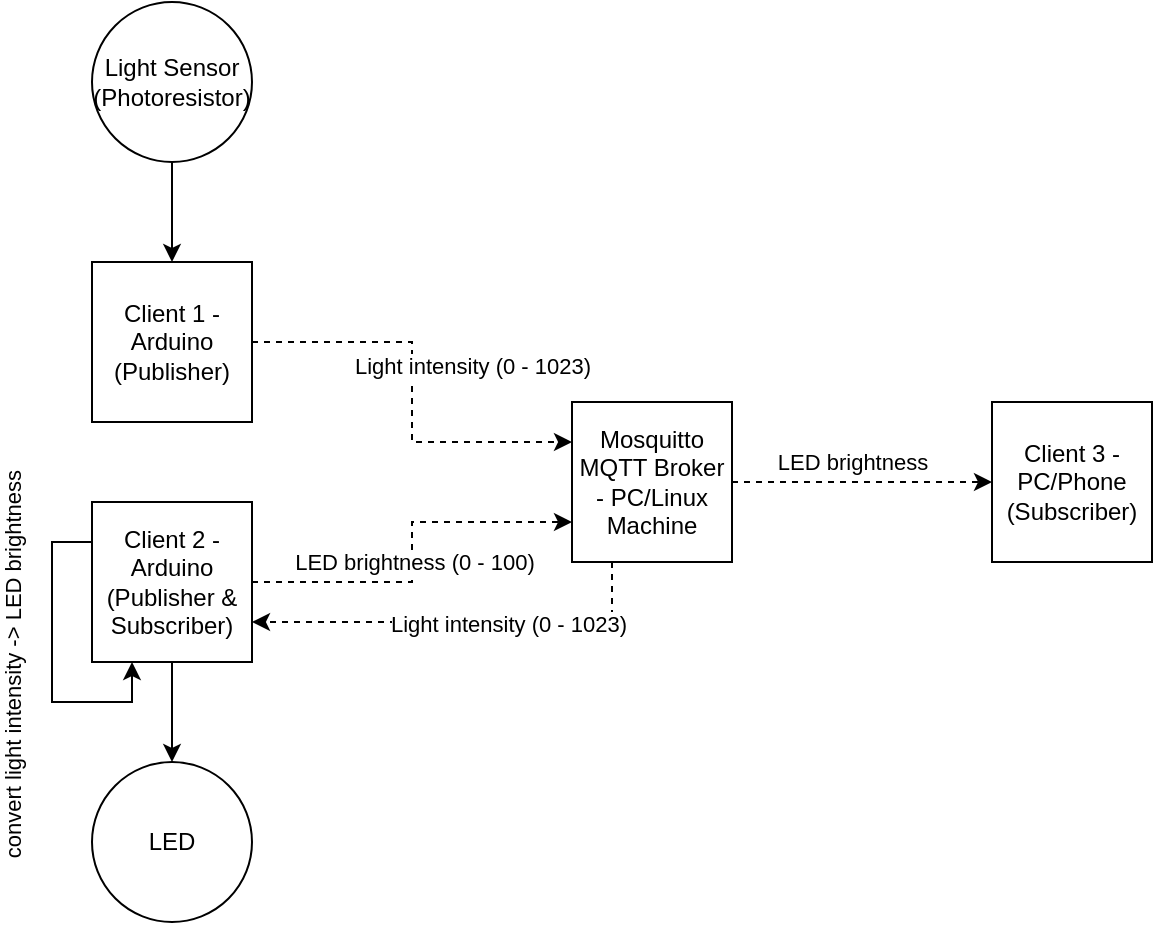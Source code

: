 <mxfile version="24.0.6" type="device">
  <diagram name="Page-1" id="-sa0xwZX24-mUIFfLnqw">
    <mxGraphModel dx="1050" dy="557" grid="0" gridSize="10" guides="1" tooltips="1" connect="1" arrows="1" fold="1" page="1" pageScale="1" pageWidth="850" pageHeight="1100" math="0" shadow="0">
      <root>
        <mxCell id="0" />
        <mxCell id="1" parent="0" />
        <mxCell id="nPfNH5tf9M5_kx83eceq-12" style="edgeStyle=orthogonalEdgeStyle;rounded=0;orthogonalLoop=1;jettySize=auto;html=1;exitX=0.25;exitY=1;exitDx=0;exitDy=0;entryX=1;entryY=0.75;entryDx=0;entryDy=0;dashed=1;" edge="1" parent="1" source="nPfNH5tf9M5_kx83eceq-1" target="nPfNH5tf9M5_kx83eceq-3">
          <mxGeometry relative="1" as="geometry" />
        </mxCell>
        <mxCell id="nPfNH5tf9M5_kx83eceq-13" value="Light intensity (0 - 1023)" style="edgeLabel;html=1;align=center;verticalAlign=middle;resizable=0;points=[];" vertex="1" connectable="0" parent="nPfNH5tf9M5_kx83eceq-12">
          <mxGeometry x="-0.212" y="1" relative="1" as="geometry">
            <mxPoint as="offset" />
          </mxGeometry>
        </mxCell>
        <mxCell id="nPfNH5tf9M5_kx83eceq-19" style="edgeStyle=orthogonalEdgeStyle;rounded=0;orthogonalLoop=1;jettySize=auto;html=1;exitX=1;exitY=0.5;exitDx=0;exitDy=0;entryX=0;entryY=0.5;entryDx=0;entryDy=0;dashed=1;" edge="1" parent="1" source="nPfNH5tf9M5_kx83eceq-1" target="nPfNH5tf9M5_kx83eceq-4">
          <mxGeometry relative="1" as="geometry" />
        </mxCell>
        <mxCell id="nPfNH5tf9M5_kx83eceq-20" value="LED brightness" style="edgeLabel;html=1;align=center;verticalAlign=middle;resizable=0;points=[];" vertex="1" connectable="0" parent="nPfNH5tf9M5_kx83eceq-19">
          <mxGeometry x="-0.249" y="-2" relative="1" as="geometry">
            <mxPoint x="11" y="-12" as="offset" />
          </mxGeometry>
        </mxCell>
        <mxCell id="nPfNH5tf9M5_kx83eceq-1" value="Mosquitto MQTT Broker - PC/Linux Machine" style="whiteSpace=wrap;html=1;aspect=fixed;" vertex="1" parent="1">
          <mxGeometry x="410" y="240" width="80" height="80" as="geometry" />
        </mxCell>
        <mxCell id="nPfNH5tf9M5_kx83eceq-10" style="edgeStyle=orthogonalEdgeStyle;rounded=0;orthogonalLoop=1;jettySize=auto;html=1;exitX=1;exitY=0.5;exitDx=0;exitDy=0;entryX=0;entryY=0.25;entryDx=0;entryDy=0;dashed=1;" edge="1" parent="1" source="nPfNH5tf9M5_kx83eceq-2" target="nPfNH5tf9M5_kx83eceq-1">
          <mxGeometry relative="1" as="geometry" />
        </mxCell>
        <mxCell id="nPfNH5tf9M5_kx83eceq-11" value="Light intensity (0 - 1023)" style="edgeLabel;html=1;align=center;verticalAlign=middle;resizable=0;points=[];" vertex="1" connectable="0" parent="nPfNH5tf9M5_kx83eceq-10">
          <mxGeometry x="-0.097" y="-2" relative="1" as="geometry">
            <mxPoint x="32" y="-3" as="offset" />
          </mxGeometry>
        </mxCell>
        <mxCell id="nPfNH5tf9M5_kx83eceq-2" value="Client 1 - Arduino (Publisher)" style="whiteSpace=wrap;html=1;aspect=fixed;" vertex="1" parent="1">
          <mxGeometry x="170" y="170" width="80" height="80" as="geometry" />
        </mxCell>
        <mxCell id="nPfNH5tf9M5_kx83eceq-8" style="edgeStyle=orthogonalEdgeStyle;rounded=0;orthogonalLoop=1;jettySize=auto;html=1;exitX=0.5;exitY=1;exitDx=0;exitDy=0;entryX=0.5;entryY=0;entryDx=0;entryDy=0;" edge="1" parent="1" source="nPfNH5tf9M5_kx83eceq-3" target="nPfNH5tf9M5_kx83eceq-6">
          <mxGeometry relative="1" as="geometry" />
        </mxCell>
        <mxCell id="nPfNH5tf9M5_kx83eceq-9" style="edgeStyle=orthogonalEdgeStyle;rounded=0;orthogonalLoop=1;jettySize=auto;html=1;exitX=1;exitY=0.5;exitDx=0;exitDy=0;entryX=0;entryY=0.75;entryDx=0;entryDy=0;dashed=1;" edge="1" parent="1" source="nPfNH5tf9M5_kx83eceq-3" target="nPfNH5tf9M5_kx83eceq-1">
          <mxGeometry relative="1" as="geometry" />
        </mxCell>
        <mxCell id="nPfNH5tf9M5_kx83eceq-14" value="LED brightness (0 - 100)" style="edgeLabel;html=1;align=center;verticalAlign=middle;resizable=0;points=[];" vertex="1" connectable="0" parent="nPfNH5tf9M5_kx83eceq-9">
          <mxGeometry x="-0.476" y="3" relative="1" as="geometry">
            <mxPoint x="31" y="-7" as="offset" />
          </mxGeometry>
        </mxCell>
        <mxCell id="nPfNH5tf9M5_kx83eceq-3" value="Client 2 - Arduino (Publisher &amp;amp; Subscriber)" style="whiteSpace=wrap;html=1;aspect=fixed;" vertex="1" parent="1">
          <mxGeometry x="170" y="290" width="80" height="80" as="geometry" />
        </mxCell>
        <mxCell id="nPfNH5tf9M5_kx83eceq-4" value="Client 3 - PC/Phone (Subscriber)" style="whiteSpace=wrap;html=1;aspect=fixed;" vertex="1" parent="1">
          <mxGeometry x="620" y="240" width="80" height="80" as="geometry" />
        </mxCell>
        <mxCell id="nPfNH5tf9M5_kx83eceq-7" style="edgeStyle=orthogonalEdgeStyle;rounded=0;orthogonalLoop=1;jettySize=auto;html=1;exitX=0.5;exitY=1;exitDx=0;exitDy=0;entryX=0.5;entryY=0;entryDx=0;entryDy=0;" edge="1" parent="1" source="nPfNH5tf9M5_kx83eceq-5" target="nPfNH5tf9M5_kx83eceq-2">
          <mxGeometry relative="1" as="geometry" />
        </mxCell>
        <mxCell id="nPfNH5tf9M5_kx83eceq-5" value="Light Sensor (Photoresistor)" style="ellipse;whiteSpace=wrap;html=1;aspect=fixed;" vertex="1" parent="1">
          <mxGeometry x="170" y="40" width="80" height="80" as="geometry" />
        </mxCell>
        <mxCell id="nPfNH5tf9M5_kx83eceq-6" value="LED" style="ellipse;whiteSpace=wrap;html=1;aspect=fixed;" vertex="1" parent="1">
          <mxGeometry x="170" y="420" width="80" height="80" as="geometry" />
        </mxCell>
        <mxCell id="nPfNH5tf9M5_kx83eceq-17" style="edgeStyle=orthogonalEdgeStyle;rounded=0;orthogonalLoop=1;jettySize=auto;html=1;exitX=0;exitY=0.25;exitDx=0;exitDy=0;entryX=0.25;entryY=1;entryDx=0;entryDy=0;" edge="1" parent="1" source="nPfNH5tf9M5_kx83eceq-3" target="nPfNH5tf9M5_kx83eceq-3">
          <mxGeometry relative="1" as="geometry" />
        </mxCell>
        <mxCell id="nPfNH5tf9M5_kx83eceq-18" value="convert light intensity -&amp;gt; LED brightness&amp;nbsp;" style="edgeLabel;html=1;align=center;verticalAlign=middle;resizable=0;points=[];rotation=-90;" vertex="1" connectable="0" parent="nPfNH5tf9M5_kx83eceq-17">
          <mxGeometry x="-0.247" y="-2" relative="1" as="geometry">
            <mxPoint x="-18" y="20" as="offset" />
          </mxGeometry>
        </mxCell>
      </root>
    </mxGraphModel>
  </diagram>
</mxfile>
